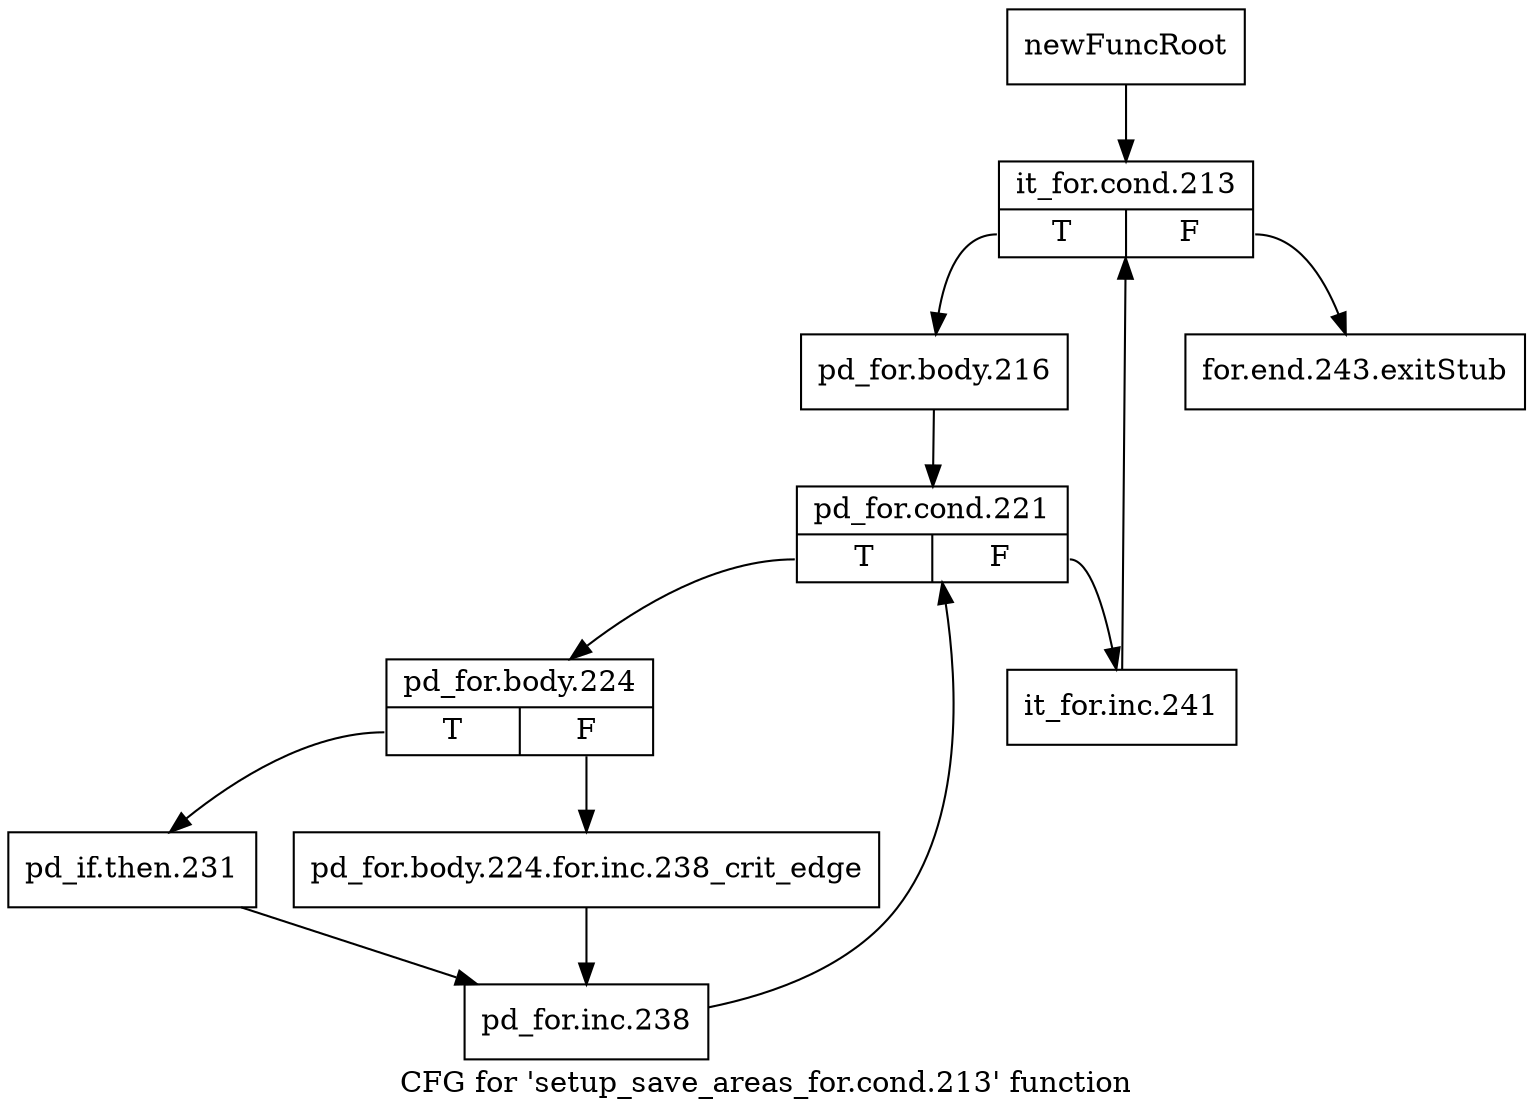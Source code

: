 digraph "CFG for 'setup_save_areas_for.cond.213' function" {
	label="CFG for 'setup_save_areas_for.cond.213' function";

	Node0x7a07fd0 [shape=record,label="{newFuncRoot}"];
	Node0x7a07fd0 -> Node0x7a0b2d0;
	Node0x7a0b280 [shape=record,label="{for.end.243.exitStub}"];
	Node0x7a0b2d0 [shape=record,label="{it_for.cond.213|{<s0>T|<s1>F}}"];
	Node0x7a0b2d0:s0 -> Node0x7a0b320;
	Node0x7a0b2d0:s1 -> Node0x7a0b280;
	Node0x7a0b320 [shape=record,label="{pd_for.body.216}"];
	Node0x7a0b320 -> Node0x7a0b370;
	Node0x7a0b370 [shape=record,label="{pd_for.cond.221|{<s0>T|<s1>F}}"];
	Node0x7a0b370:s0 -> Node0x7a0bc90;
	Node0x7a0b370:s1 -> Node0x7a0bc40;
	Node0x7a0bc40 [shape=record,label="{it_for.inc.241}"];
	Node0x7a0bc40 -> Node0x7a0b2d0;
	Node0x7a0bc90 [shape=record,label="{pd_for.body.224|{<s0>T|<s1>F}}"];
	Node0x7a0bc90:s0 -> Node0x7a0bd30;
	Node0x7a0bc90:s1 -> Node0x7a0bce0;
	Node0x7a0bce0 [shape=record,label="{pd_for.body.224.for.inc.238_crit_edge}"];
	Node0x7a0bce0 -> Node0x7a0bd80;
	Node0x7a0bd30 [shape=record,label="{pd_if.then.231}"];
	Node0x7a0bd30 -> Node0x7a0bd80;
	Node0x7a0bd80 [shape=record,label="{pd_for.inc.238}"];
	Node0x7a0bd80 -> Node0x7a0b370;
}
